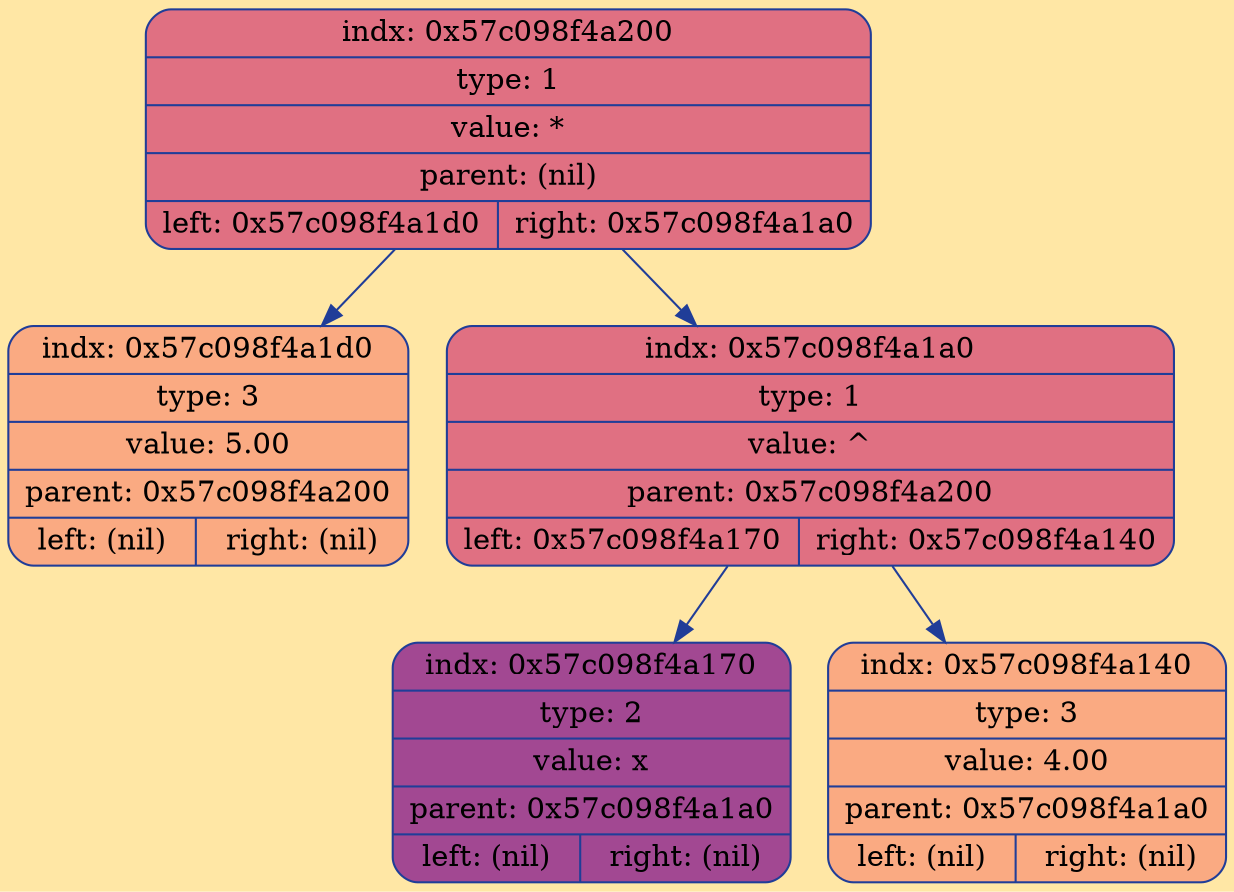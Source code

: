 digraph Tree {
	rankdir = TB;
	node [shape = record];
	edge [color = "#203D98"];
	bgcolor = "#FFE7A5";
	node0x57c098f4a200 [color = "#203D98", shape = Mrecord, style = filled, fillcolor = "#E07082", label = "{indx: 0x57c098f4a200 | type: 1 | value: * | parent: (nil) | { left: 0x57c098f4a1d0 | right: 0x57c098f4a1a0}}"];
		node0x57c098f4a200 -> node0x57c098f4a1d0
	node0x57c098f4a1d0 [color = "#203D98", shape = Mrecord, style = filled, fillcolor = "#FAAA82", label = "{indx: 0x57c098f4a1d0 | type: 3 | value: 5.00 | parent: 0x57c098f4a200 | { left: (nil) | right: (nil)}}"];
		node0x57c098f4a200 -> node0x57c098f4a1a0
	node0x57c098f4a1a0 [color = "#203D98", shape = Mrecord, style = filled, fillcolor = "#E07082", label = "{indx: 0x57c098f4a1a0 | type: 1 | value: ^ | parent: 0x57c098f4a200 | { left: 0x57c098f4a170 | right: 0x57c098f4a140}}"];
		node0x57c098f4a1a0 -> node0x57c098f4a170
	node0x57c098f4a170 [color = "#203D98", shape = Mrecord, style = filled, fillcolor = "#A24892", label = "{indx: 0x57c098f4a170 | type: 2 | value: x | parent: 0x57c098f4a1a0 | { left: (nil) | right: (nil)}}"];
		node0x57c098f4a1a0 -> node0x57c098f4a140
	node0x57c098f4a140 [color = "#203D98", shape = Mrecord, style = filled, fillcolor = "#FAAA82", label = "{indx: 0x57c098f4a140 | type: 3 | value: 4.00 | parent: 0x57c098f4a1a0 | { left: (nil) | right: (nil)}}"];
}
